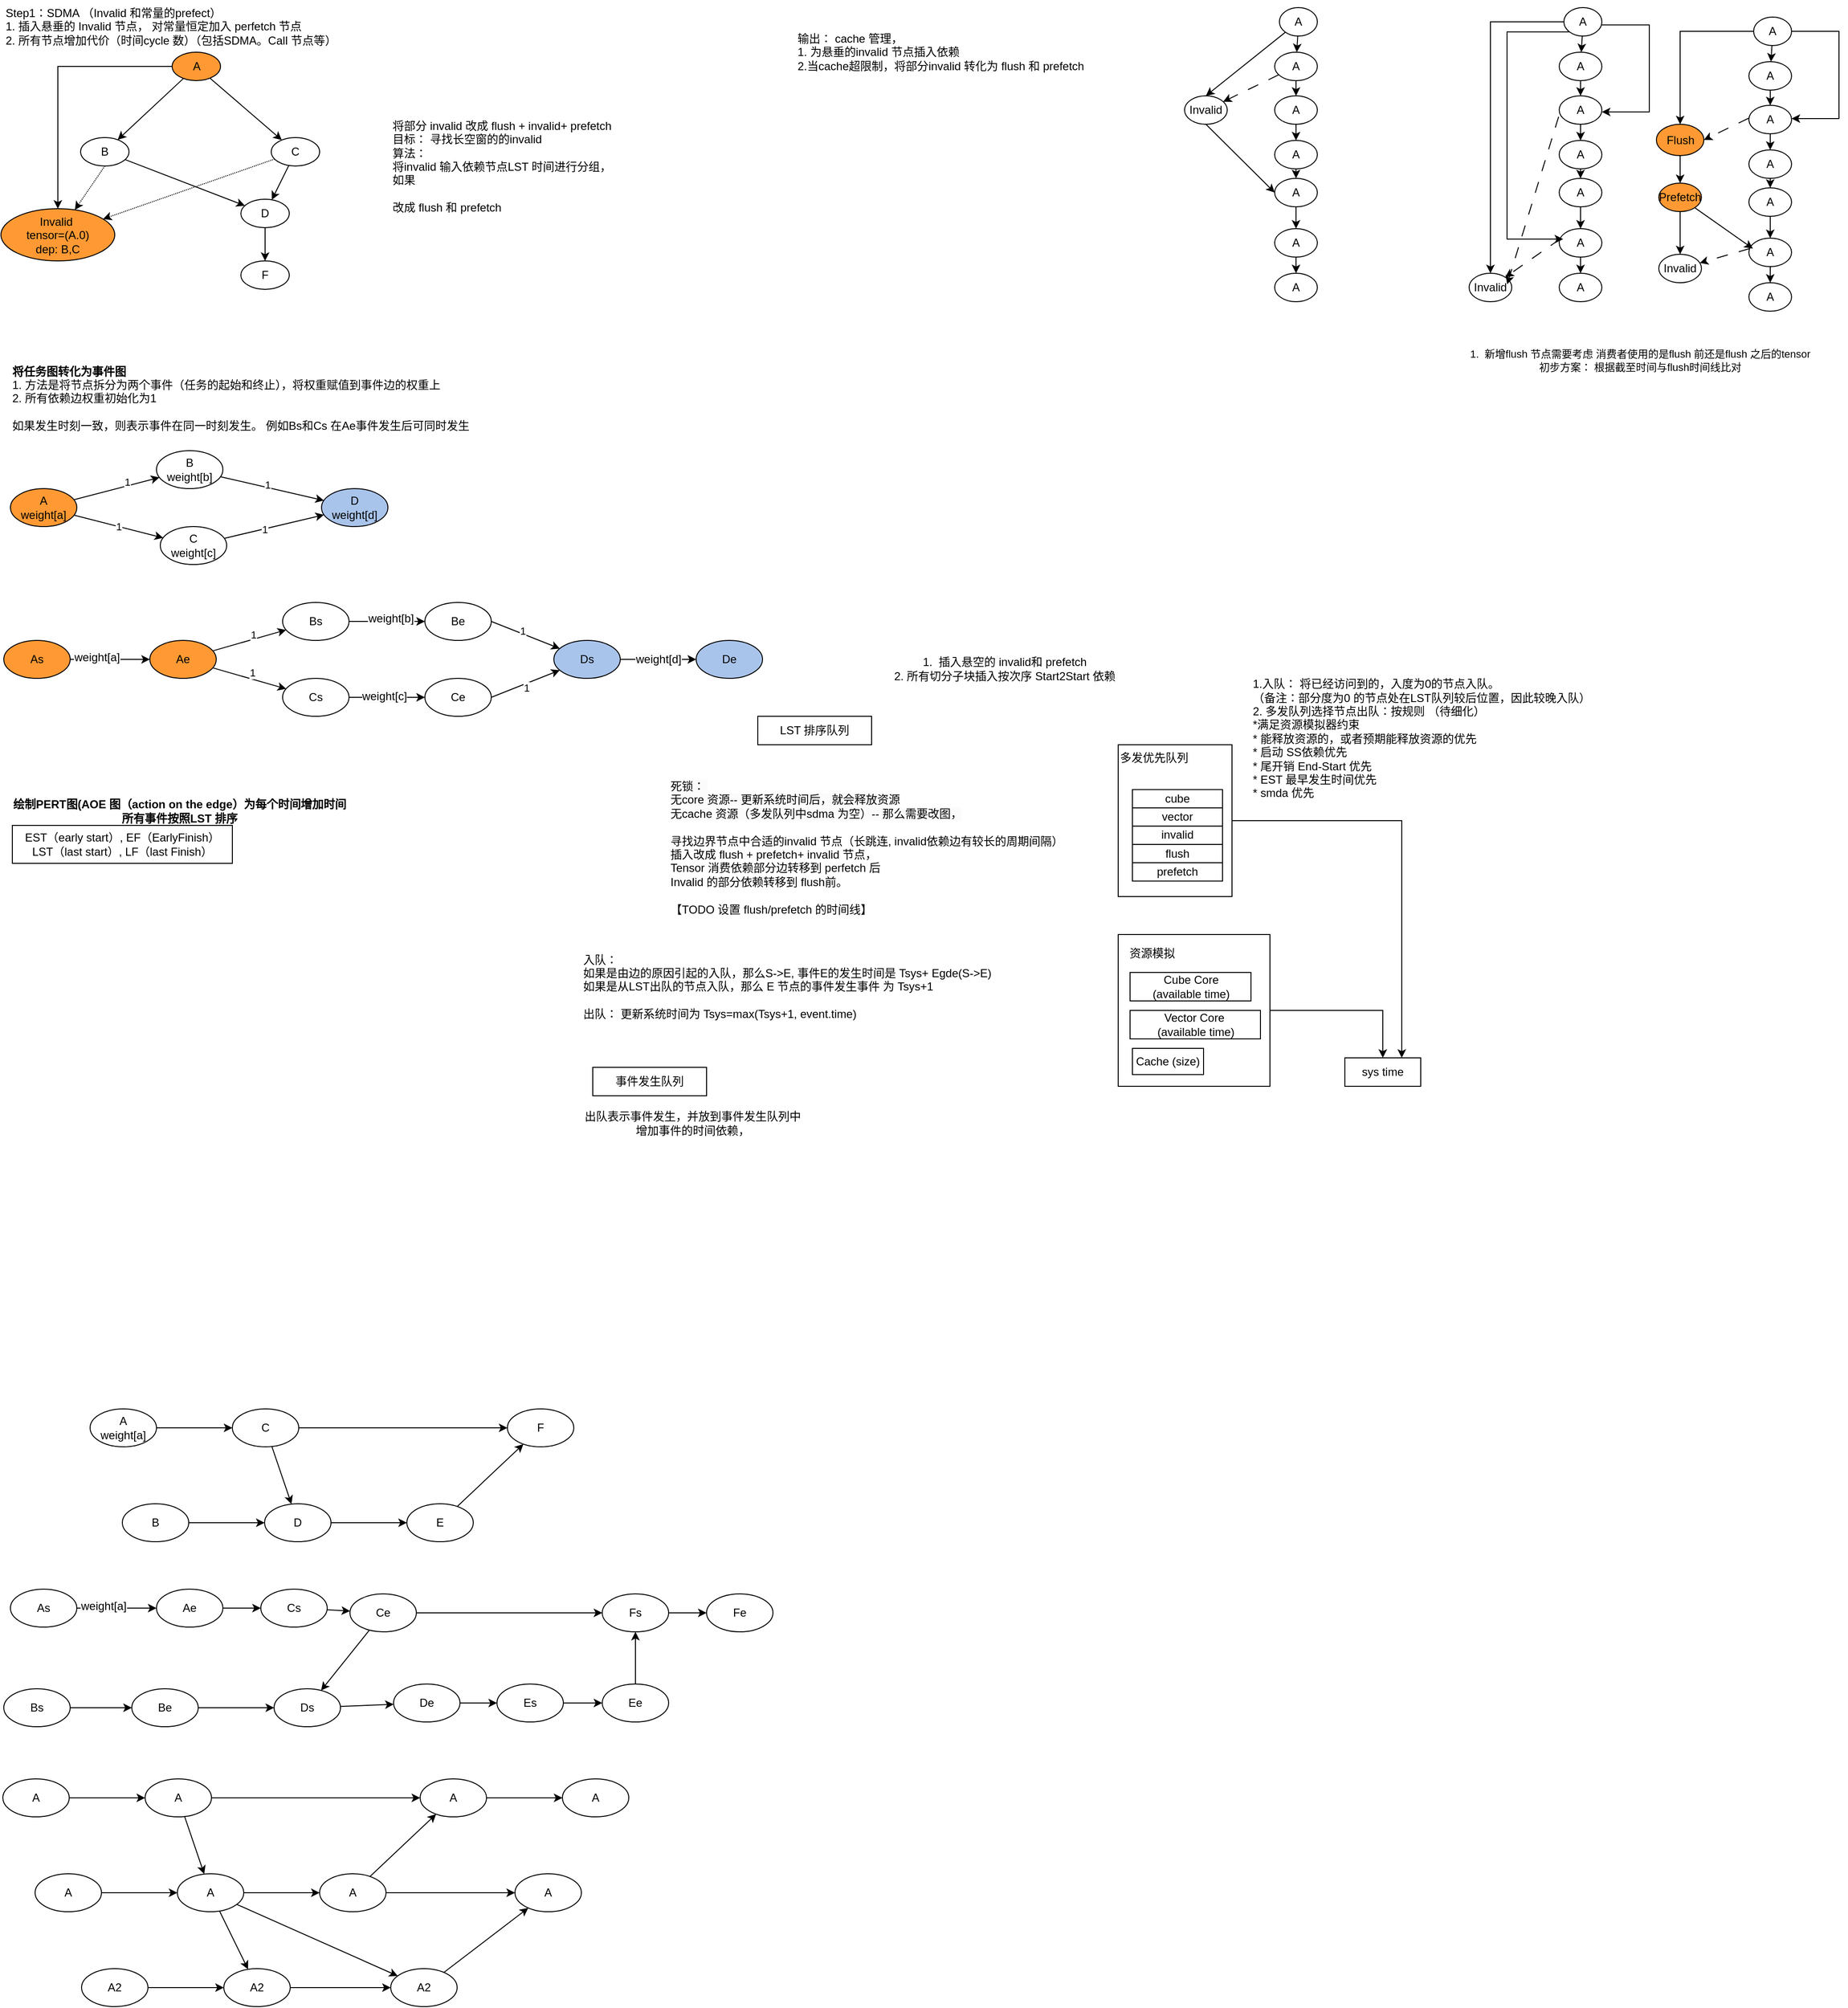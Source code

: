 <mxfile version="24.1.0" type="github">
  <diagram name="第 1 页" id="vgzTifWpOvMfW7XHTrq7">
    <mxGraphModel dx="1588" dy="955" grid="1" gridSize="10" guides="1" tooltips="1" connect="1" arrows="1" fold="1" page="1" pageScale="1" pageWidth="827" pageHeight="1169" math="0" shadow="0">
      <root>
        <mxCell id="0" />
        <mxCell id="1" parent="0" />
        <mxCell id="oQk5PW6BRJyfj6045QY_-12" value="" style="rounded=0;orthogonalLoop=1;jettySize=auto;html=1;" parent="1" source="oQk5PW6BRJyfj6045QY_-2" target="oQk5PW6BRJyfj6045QY_-11" edge="1">
          <mxGeometry relative="1" as="geometry" />
        </mxCell>
        <mxCell id="oQk5PW6BRJyfj6045QY_-2" value="A2" style="ellipse;whiteSpace=wrap;html=1;" parent="1" vertex="1">
          <mxGeometry x="107" y="2080" width="70" height="40" as="geometry" />
        </mxCell>
        <mxCell id="oQk5PW6BRJyfj6045QY_-8" value="" style="rounded=0;orthogonalLoop=1;jettySize=auto;html=1;" parent="1" source="oQk5PW6BRJyfj6045QY_-4" target="oQk5PW6BRJyfj6045QY_-7" edge="1">
          <mxGeometry relative="1" as="geometry" />
        </mxCell>
        <mxCell id="oQk5PW6BRJyfj6045QY_-4" value="A" style="ellipse;whiteSpace=wrap;html=1;" parent="1" vertex="1">
          <mxGeometry x="58" y="1980" width="70" height="40" as="geometry" />
        </mxCell>
        <mxCell id="oQk5PW6BRJyfj6045QY_-10" value="" style="rounded=0;orthogonalLoop=1;jettySize=auto;html=1;" parent="1" source="oQk5PW6BRJyfj6045QY_-7" target="oQk5PW6BRJyfj6045QY_-9" edge="1">
          <mxGeometry relative="1" as="geometry" />
        </mxCell>
        <mxCell id="oQk5PW6BRJyfj6045QY_-15" value="" style="rounded=0;orthogonalLoop=1;jettySize=auto;html=1;" parent="1" source="oQk5PW6BRJyfj6045QY_-7" target="oQk5PW6BRJyfj6045QY_-11" edge="1">
          <mxGeometry relative="1" as="geometry" />
        </mxCell>
        <mxCell id="oQk5PW6BRJyfj6045QY_-16" value="" style="rounded=0;orthogonalLoop=1;jettySize=auto;html=1;" parent="1" source="oQk5PW6BRJyfj6045QY_-7" target="oQk5PW6BRJyfj6045QY_-13" edge="1">
          <mxGeometry relative="1" as="geometry" />
        </mxCell>
        <mxCell id="oQk5PW6BRJyfj6045QY_-7" value="A" style="ellipse;whiteSpace=wrap;html=1;" parent="1" vertex="1">
          <mxGeometry x="208" y="1980" width="70" height="40" as="geometry" />
        </mxCell>
        <mxCell id="oQk5PW6BRJyfj6045QY_-18" value="" style="rounded=0;orthogonalLoop=1;jettySize=auto;html=1;" parent="1" source="oQk5PW6BRJyfj6045QY_-9" target="oQk5PW6BRJyfj6045QY_-17" edge="1">
          <mxGeometry relative="1" as="geometry" />
        </mxCell>
        <mxCell id="oQk5PW6BRJyfj6045QY_-27" value="" style="rounded=0;orthogonalLoop=1;jettySize=auto;html=1;" parent="1" source="oQk5PW6BRJyfj6045QY_-9" target="oQk5PW6BRJyfj6045QY_-24" edge="1">
          <mxGeometry relative="1" as="geometry" />
        </mxCell>
        <mxCell id="oQk5PW6BRJyfj6045QY_-9" value="A" style="ellipse;whiteSpace=wrap;html=1;" parent="1" vertex="1">
          <mxGeometry x="358" y="1980" width="70" height="40" as="geometry" />
        </mxCell>
        <mxCell id="oQk5PW6BRJyfj6045QY_-14" value="" style="rounded=0;orthogonalLoop=1;jettySize=auto;html=1;" parent="1" source="oQk5PW6BRJyfj6045QY_-11" target="oQk5PW6BRJyfj6045QY_-13" edge="1">
          <mxGeometry relative="1" as="geometry" />
        </mxCell>
        <mxCell id="oQk5PW6BRJyfj6045QY_-11" value="A2" style="ellipse;whiteSpace=wrap;html=1;" parent="1" vertex="1">
          <mxGeometry x="257" y="2080" width="70" height="40" as="geometry" />
        </mxCell>
        <mxCell id="oQk5PW6BRJyfj6045QY_-28" value="" style="rounded=0;orthogonalLoop=1;jettySize=auto;html=1;" parent="1" source="oQk5PW6BRJyfj6045QY_-13" target="oQk5PW6BRJyfj6045QY_-17" edge="1">
          <mxGeometry relative="1" as="geometry" />
        </mxCell>
        <mxCell id="oQk5PW6BRJyfj6045QY_-13" value="A2" style="ellipse;whiteSpace=wrap;html=1;" parent="1" vertex="1">
          <mxGeometry x="433" y="2080" width="70" height="40" as="geometry" />
        </mxCell>
        <mxCell id="oQk5PW6BRJyfj6045QY_-17" value="A" style="ellipse;whiteSpace=wrap;html=1;" parent="1" vertex="1">
          <mxGeometry x="564" y="1980" width="70" height="40" as="geometry" />
        </mxCell>
        <mxCell id="oQk5PW6BRJyfj6045QY_-19" value="" style="rounded=0;orthogonalLoop=1;jettySize=auto;html=1;" parent="1" source="oQk5PW6BRJyfj6045QY_-20" target="oQk5PW6BRJyfj6045QY_-22" edge="1">
          <mxGeometry relative="1" as="geometry" />
        </mxCell>
        <mxCell id="oQk5PW6BRJyfj6045QY_-20" value="A" style="ellipse;whiteSpace=wrap;html=1;" parent="1" vertex="1">
          <mxGeometry x="24" y="1880" width="70" height="40" as="geometry" />
        </mxCell>
        <mxCell id="oQk5PW6BRJyfj6045QY_-21" value="" style="rounded=0;orthogonalLoop=1;jettySize=auto;html=1;" parent="1" source="oQk5PW6BRJyfj6045QY_-22" target="oQk5PW6BRJyfj6045QY_-24" edge="1">
          <mxGeometry relative="1" as="geometry" />
        </mxCell>
        <mxCell id="oQk5PW6BRJyfj6045QY_-26" value="" style="rounded=0;orthogonalLoop=1;jettySize=auto;html=1;" parent="1" source="oQk5PW6BRJyfj6045QY_-22" target="oQk5PW6BRJyfj6045QY_-7" edge="1">
          <mxGeometry relative="1" as="geometry" />
        </mxCell>
        <mxCell id="oQk5PW6BRJyfj6045QY_-22" value="A" style="ellipse;whiteSpace=wrap;html=1;" parent="1" vertex="1">
          <mxGeometry x="174" y="1880" width="70" height="40" as="geometry" />
        </mxCell>
        <mxCell id="oQk5PW6BRJyfj6045QY_-23" value="" style="rounded=0;orthogonalLoop=1;jettySize=auto;html=1;" parent="1" source="oQk5PW6BRJyfj6045QY_-24" target="oQk5PW6BRJyfj6045QY_-25" edge="1">
          <mxGeometry relative="1" as="geometry" />
        </mxCell>
        <mxCell id="oQk5PW6BRJyfj6045QY_-24" value="A" style="ellipse;whiteSpace=wrap;html=1;" parent="1" vertex="1">
          <mxGeometry x="464" y="1880" width="70" height="40" as="geometry" />
        </mxCell>
        <mxCell id="oQk5PW6BRJyfj6045QY_-25" value="A" style="ellipse;whiteSpace=wrap;html=1;" parent="1" vertex="1">
          <mxGeometry x="614" y="1880" width="70" height="40" as="geometry" />
        </mxCell>
        <mxCell id="oQk5PW6BRJyfj6045QY_-29" value="" style="rounded=0;orthogonalLoop=1;jettySize=auto;html=1;" parent="1" source="oQk5PW6BRJyfj6045QY_-30" target="oQk5PW6BRJyfj6045QY_-32" edge="1">
          <mxGeometry relative="1" as="geometry" />
        </mxCell>
        <mxCell id="oQk5PW6BRJyfj6045QY_-30" value="B" style="ellipse;whiteSpace=wrap;html=1;" parent="1" vertex="1">
          <mxGeometry x="150" y="1590" width="70" height="40" as="geometry" />
        </mxCell>
        <mxCell id="oQk5PW6BRJyfj6045QY_-31" value="" style="rounded=0;orthogonalLoop=1;jettySize=auto;html=1;" parent="1" source="oQk5PW6BRJyfj6045QY_-32" target="oQk5PW6BRJyfj6045QY_-34" edge="1">
          <mxGeometry relative="1" as="geometry" />
        </mxCell>
        <mxCell id="oQk5PW6BRJyfj6045QY_-32" value="D" style="ellipse;whiteSpace=wrap;html=1;" parent="1" vertex="1">
          <mxGeometry x="300" y="1590" width="70" height="40" as="geometry" />
        </mxCell>
        <mxCell id="oQk5PW6BRJyfj6045QY_-33" value="" style="rounded=0;orthogonalLoop=1;jettySize=auto;html=1;" parent="1" source="oQk5PW6BRJyfj6045QY_-34" target="oQk5PW6BRJyfj6045QY_-40" edge="1">
          <mxGeometry relative="1" as="geometry" />
        </mxCell>
        <mxCell id="oQk5PW6BRJyfj6045QY_-34" value="E" style="ellipse;whiteSpace=wrap;html=1;" parent="1" vertex="1">
          <mxGeometry x="450" y="1590" width="70" height="40" as="geometry" />
        </mxCell>
        <mxCell id="oQk5PW6BRJyfj6045QY_-35" value="" style="rounded=0;orthogonalLoop=1;jettySize=auto;html=1;" parent="1" source="oQk5PW6BRJyfj6045QY_-36" target="oQk5PW6BRJyfj6045QY_-39" edge="1">
          <mxGeometry relative="1" as="geometry" />
        </mxCell>
        <mxCell id="oQk5PW6BRJyfj6045QY_-36" value="A&lt;div&gt;weight[a]&lt;/div&gt;" style="ellipse;whiteSpace=wrap;html=1;" parent="1" vertex="1">
          <mxGeometry x="116" y="1490" width="70" height="40" as="geometry" />
        </mxCell>
        <mxCell id="oQk5PW6BRJyfj6045QY_-37" value="" style="rounded=0;orthogonalLoop=1;jettySize=auto;html=1;" parent="1" source="oQk5PW6BRJyfj6045QY_-39" target="oQk5PW6BRJyfj6045QY_-40" edge="1">
          <mxGeometry relative="1" as="geometry" />
        </mxCell>
        <mxCell id="oQk5PW6BRJyfj6045QY_-38" value="" style="rounded=0;orthogonalLoop=1;jettySize=auto;html=1;" parent="1" source="oQk5PW6BRJyfj6045QY_-39" target="oQk5PW6BRJyfj6045QY_-32" edge="1">
          <mxGeometry relative="1" as="geometry" />
        </mxCell>
        <mxCell id="oQk5PW6BRJyfj6045QY_-39" value="C" style="ellipse;whiteSpace=wrap;html=1;" parent="1" vertex="1">
          <mxGeometry x="266" y="1490" width="70" height="40" as="geometry" />
        </mxCell>
        <mxCell id="oQk5PW6BRJyfj6045QY_-40" value="F" style="ellipse;whiteSpace=wrap;html=1;" parent="1" vertex="1">
          <mxGeometry x="556" y="1490" width="70" height="40" as="geometry" />
        </mxCell>
        <mxCell id="oQk5PW6BRJyfj6045QY_-41" value="&lt;div&gt;&lt;br&gt;&lt;/div&gt;&lt;b&gt;将任务图转化为事件图&lt;/b&gt;&lt;div&gt;1. 方法是将节点拆分为两个事件（任务的起始和终止），将权重赋值到事件边的权重上&lt;div&gt;2. 所有依赖边权重初始化为1&lt;/div&gt;&lt;div&gt;&lt;br&gt;&lt;/div&gt;&lt;div&gt;&lt;span style=&quot;text-align: center;&quot;&gt;如果发生时刻一致，则表示事件在同一时刻发生。 例如Bs和Cs 在Ae事件发生后可同时发生&lt;/span&gt;&lt;br&gt;&lt;div&gt;&lt;br&gt;&lt;/div&gt;&lt;/div&gt;&lt;/div&gt;" style="text;html=1;align=left;verticalAlign=middle;resizable=0;points=[];autosize=1;strokeColor=none;fillColor=none;" parent="1" vertex="1">
          <mxGeometry x="32" y="370" width="510" height="110" as="geometry" />
        </mxCell>
        <mxCell id="oQk5PW6BRJyfj6045QY_-42" value="" style="rounded=0;orthogonalLoop=1;jettySize=auto;html=1;" parent="1" source="oQk5PW6BRJyfj6045QY_-43" target="oQk5PW6BRJyfj6045QY_-45" edge="1">
          <mxGeometry relative="1" as="geometry" />
        </mxCell>
        <mxCell id="oQk5PW6BRJyfj6045QY_-43" value="Be" style="ellipse;whiteSpace=wrap;html=1;" parent="1" vertex="1">
          <mxGeometry x="160" y="1785" width="70" height="40" as="geometry" />
        </mxCell>
        <mxCell id="oQk5PW6BRJyfj6045QY_-44" value="" style="rounded=0;orthogonalLoop=1;jettySize=auto;html=1;" parent="1" source="oQk5PW6BRJyfj6045QY_-60" target="oQk5PW6BRJyfj6045QY_-47" edge="1">
          <mxGeometry relative="1" as="geometry" />
        </mxCell>
        <mxCell id="oQk5PW6BRJyfj6045QY_-45" value="Ds" style="ellipse;whiteSpace=wrap;html=1;" parent="1" vertex="1">
          <mxGeometry x="310" y="1785" width="70" height="40" as="geometry" />
        </mxCell>
        <mxCell id="oQk5PW6BRJyfj6045QY_-46" value="" style="rounded=0;orthogonalLoop=1;jettySize=auto;html=1;" parent="1" source="oQk5PW6BRJyfj6045QY_-47" target="oQk5PW6BRJyfj6045QY_-53" edge="1">
          <mxGeometry relative="1" as="geometry" />
        </mxCell>
        <mxCell id="oQk5PW6BRJyfj6045QY_-47" value="Ee" style="ellipse;whiteSpace=wrap;html=1;" parent="1" vertex="1">
          <mxGeometry x="656" y="1780" width="70" height="40" as="geometry" />
        </mxCell>
        <mxCell id="oQk5PW6BRJyfj6045QY_-48" value="" style="rounded=0;orthogonalLoop=1;jettySize=auto;html=1;" parent="1" source="oQk5PW6BRJyfj6045QY_-56" target="oQk5PW6BRJyfj6045QY_-52" edge="1">
          <mxGeometry relative="1" as="geometry" />
        </mxCell>
        <mxCell id="oQk5PW6BRJyfj6045QY_-49" value="As" style="ellipse;whiteSpace=wrap;html=1;" parent="1" vertex="1">
          <mxGeometry x="32" y="1680" width="70" height="40" as="geometry" />
        </mxCell>
        <mxCell id="oQk5PW6BRJyfj6045QY_-50" value="" style="rounded=0;orthogonalLoop=1;jettySize=auto;html=1;" parent="1" source="oQk5PW6BRJyfj6045QY_-52" target="oQk5PW6BRJyfj6045QY_-53" edge="1">
          <mxGeometry relative="1" as="geometry" />
        </mxCell>
        <mxCell id="oQk5PW6BRJyfj6045QY_-51" value="" style="rounded=0;orthogonalLoop=1;jettySize=auto;html=1;" parent="1" source="oQk5PW6BRJyfj6045QY_-52" target="oQk5PW6BRJyfj6045QY_-45" edge="1">
          <mxGeometry relative="1" as="geometry" />
        </mxCell>
        <mxCell id="oQk5PW6BRJyfj6045QY_-52" value="Ce" style="ellipse;whiteSpace=wrap;html=1;" parent="1" vertex="1">
          <mxGeometry x="390" y="1685" width="70" height="40" as="geometry" />
        </mxCell>
        <mxCell id="oQk5PW6BRJyfj6045QY_-65" value="" style="edgeStyle=orthogonalEdgeStyle;rounded=0;orthogonalLoop=1;jettySize=auto;html=1;" parent="1" source="oQk5PW6BRJyfj6045QY_-53" target="oQk5PW6BRJyfj6045QY_-64" edge="1">
          <mxGeometry relative="1" as="geometry" />
        </mxCell>
        <mxCell id="oQk5PW6BRJyfj6045QY_-53" value="Fs" style="ellipse;whiteSpace=wrap;html=1;" parent="1" vertex="1">
          <mxGeometry x="656" y="1685" width="70" height="40" as="geometry" />
        </mxCell>
        <mxCell id="oQk5PW6BRJyfj6045QY_-55" value="" style="rounded=0;orthogonalLoop=1;jettySize=auto;html=1;" parent="1" source="oQk5PW6BRJyfj6045QY_-49" target="oQk5PW6BRJyfj6045QY_-54" edge="1">
          <mxGeometry relative="1" as="geometry">
            <mxPoint x="196" y="1705" as="sourcePoint" />
            <mxPoint x="276" y="1705" as="targetPoint" />
          </mxGeometry>
        </mxCell>
        <mxCell id="oQk5PW6BRJyfj6045QY_-66" value="&lt;span style=&quot;font-size: 12px; text-wrap: wrap; background-color: rgb(251, 251, 251);&quot;&gt;weight[a]&lt;/span&gt;" style="edgeLabel;html=1;align=center;verticalAlign=middle;resizable=0;points=[];" parent="oQk5PW6BRJyfj6045QY_-55" vertex="1" connectable="0">
          <mxGeometry x="-0.351" y="2" relative="1" as="geometry">
            <mxPoint as="offset" />
          </mxGeometry>
        </mxCell>
        <mxCell id="oQk5PW6BRJyfj6045QY_-54" value="Ae" style="ellipse;whiteSpace=wrap;html=1;" parent="1" vertex="1">
          <mxGeometry x="186" y="1680" width="70" height="40" as="geometry" />
        </mxCell>
        <mxCell id="oQk5PW6BRJyfj6045QY_-57" value="" style="rounded=0;orthogonalLoop=1;jettySize=auto;html=1;" parent="1" source="oQk5PW6BRJyfj6045QY_-54" target="oQk5PW6BRJyfj6045QY_-56" edge="1">
          <mxGeometry relative="1" as="geometry">
            <mxPoint x="256" y="1701" as="sourcePoint" />
            <mxPoint x="356" y="1704" as="targetPoint" />
          </mxGeometry>
        </mxCell>
        <mxCell id="oQk5PW6BRJyfj6045QY_-56" value="Cs" style="ellipse;whiteSpace=wrap;html=1;" parent="1" vertex="1">
          <mxGeometry x="296" y="1680" width="70" height="40" as="geometry" />
        </mxCell>
        <mxCell id="oQk5PW6BRJyfj6045QY_-114" value="" style="edgeStyle=orthogonalEdgeStyle;rounded=0;orthogonalLoop=1;jettySize=auto;html=1;" parent="1" source="oQk5PW6BRJyfj6045QY_-59" target="oQk5PW6BRJyfj6045QY_-43" edge="1">
          <mxGeometry relative="1" as="geometry" />
        </mxCell>
        <mxCell id="oQk5PW6BRJyfj6045QY_-59" value="Bs" style="ellipse;whiteSpace=wrap;html=1;" parent="1" vertex="1">
          <mxGeometry x="25" y="1785" width="70" height="40" as="geometry" />
        </mxCell>
        <mxCell id="oQk5PW6BRJyfj6045QY_-61" value="" style="rounded=0;orthogonalLoop=1;jettySize=auto;html=1;" parent="1" source="oQk5PW6BRJyfj6045QY_-62" target="oQk5PW6BRJyfj6045QY_-60" edge="1">
          <mxGeometry relative="1" as="geometry">
            <mxPoint x="380" y="1805" as="sourcePoint" />
            <mxPoint x="460" y="1805" as="targetPoint" />
          </mxGeometry>
        </mxCell>
        <mxCell id="oQk5PW6BRJyfj6045QY_-60" value="Es" style="ellipse;whiteSpace=wrap;html=1;" parent="1" vertex="1">
          <mxGeometry x="545" y="1780" width="70" height="40" as="geometry" />
        </mxCell>
        <mxCell id="oQk5PW6BRJyfj6045QY_-63" value="" style="rounded=0;orthogonalLoop=1;jettySize=auto;html=1;" parent="1" source="oQk5PW6BRJyfj6045QY_-45" target="oQk5PW6BRJyfj6045QY_-62" edge="1">
          <mxGeometry relative="1" as="geometry">
            <mxPoint x="380" y="1805" as="sourcePoint" />
            <mxPoint x="450" y="1805" as="targetPoint" />
          </mxGeometry>
        </mxCell>
        <mxCell id="oQk5PW6BRJyfj6045QY_-62" value="De" style="ellipse;whiteSpace=wrap;html=1;" parent="1" vertex="1">
          <mxGeometry x="436" y="1780" width="70" height="40" as="geometry" />
        </mxCell>
        <mxCell id="oQk5PW6BRJyfj6045QY_-64" value="Fe" style="ellipse;whiteSpace=wrap;html=1;" parent="1" vertex="1">
          <mxGeometry x="766" y="1685" width="70" height="40" as="geometry" />
        </mxCell>
        <mxCell id="oQk5PW6BRJyfj6045QY_-78" value="" style="rounded=0;orthogonalLoop=1;jettySize=auto;html=1;" parent="1" source="oQk5PW6BRJyfj6045QY_-67" target="oQk5PW6BRJyfj6045QY_-72" edge="1">
          <mxGeometry relative="1" as="geometry" />
        </mxCell>
        <mxCell id="oQk5PW6BRJyfj6045QY_-109" value="1" style="edgeLabel;html=1;align=center;verticalAlign=middle;resizable=0;points=[];" parent="oQk5PW6BRJyfj6045QY_-78" vertex="1" connectable="0">
          <mxGeometry x="0.266" y="4" relative="1" as="geometry">
            <mxPoint as="offset" />
          </mxGeometry>
        </mxCell>
        <mxCell id="oQk5PW6BRJyfj6045QY_-79" value="1" style="rounded=0;orthogonalLoop=1;jettySize=auto;html=1;" parent="1" source="oQk5PW6BRJyfj6045QY_-67" target="oQk5PW6BRJyfj6045QY_-74" edge="1">
          <mxGeometry relative="1" as="geometry" />
        </mxCell>
        <mxCell id="oQk5PW6BRJyfj6045QY_-67" value="A&lt;div&gt;weight[a]&lt;/div&gt;" style="ellipse;whiteSpace=wrap;html=1;fillColor=#FF9933;" parent="1" vertex="1">
          <mxGeometry x="32" y="520" width="70" height="40" as="geometry" />
        </mxCell>
        <mxCell id="oQk5PW6BRJyfj6045QY_-72" value="&lt;div&gt;B&lt;/div&gt;&lt;div&gt;weight[b]&lt;/div&gt;" style="ellipse;whiteSpace=wrap;html=1;" parent="1" vertex="1">
          <mxGeometry x="186" y="480" width="70" height="40" as="geometry" />
        </mxCell>
        <mxCell id="oQk5PW6BRJyfj6045QY_-74" value="&lt;div&gt;C&lt;/div&gt;&lt;div&gt;weight[c]&lt;/div&gt;" style="ellipse;whiteSpace=wrap;html=1;" parent="1" vertex="1">
          <mxGeometry x="190" y="560" width="70" height="40" as="geometry" />
        </mxCell>
        <mxCell id="oQk5PW6BRJyfj6045QY_-75" value="&lt;div&gt;D&lt;/div&gt;&lt;div&gt;weight[d]&lt;/div&gt;" style="ellipse;whiteSpace=wrap;html=1;fillColor=#A9C4EB;" parent="1" vertex="1">
          <mxGeometry x="360" y="520" width="70" height="40" as="geometry" />
        </mxCell>
        <mxCell id="oQk5PW6BRJyfj6045QY_-81" value="" style="rounded=0;orthogonalLoop=1;jettySize=auto;html=1;" parent="1" source="oQk5PW6BRJyfj6045QY_-72" target="oQk5PW6BRJyfj6045QY_-75" edge="1">
          <mxGeometry relative="1" as="geometry">
            <mxPoint x="259" y="500" as="sourcePoint" />
          </mxGeometry>
        </mxCell>
        <mxCell id="oQk5PW6BRJyfj6045QY_-126" value="1" style="edgeLabel;html=1;align=center;verticalAlign=middle;resizable=0;points=[];" parent="oQk5PW6BRJyfj6045QY_-81" vertex="1" connectable="0">
          <mxGeometry x="-0.105" y="3" relative="1" as="geometry">
            <mxPoint as="offset" />
          </mxGeometry>
        </mxCell>
        <mxCell id="oQk5PW6BRJyfj6045QY_-80" value="" style="rounded=0;orthogonalLoop=1;jettySize=auto;html=1;" parent="1" source="oQk5PW6BRJyfj6045QY_-74" target="oQk5PW6BRJyfj6045QY_-75" edge="1">
          <mxGeometry relative="1" as="geometry">
            <mxPoint x="416.741" y="579.456" as="sourcePoint" />
          </mxGeometry>
        </mxCell>
        <mxCell id="oQk5PW6BRJyfj6045QY_-125" value="1" style="edgeLabel;html=1;align=center;verticalAlign=middle;resizable=0;points=[];" parent="oQk5PW6BRJyfj6045QY_-80" vertex="1" connectable="0">
          <mxGeometry x="-0.199" relative="1" as="geometry">
            <mxPoint as="offset" />
          </mxGeometry>
        </mxCell>
        <mxCell id="oQk5PW6BRJyfj6045QY_-82" value="" style="rounded=0;orthogonalLoop=1;jettySize=auto;html=1;" parent="1" source="oQk5PW6BRJyfj6045QY_-84" target="oQk5PW6BRJyfj6045QY_-85" edge="1">
          <mxGeometry relative="1" as="geometry" />
        </mxCell>
        <mxCell id="oQk5PW6BRJyfj6045QY_-111" value="1" style="edgeLabel;html=1;align=center;verticalAlign=middle;resizable=0;points=[];" parent="oQk5PW6BRJyfj6045QY_-82" vertex="1" connectable="0">
          <mxGeometry x="0.136" y="5" relative="1" as="geometry">
            <mxPoint as="offset" />
          </mxGeometry>
        </mxCell>
        <mxCell id="oQk5PW6BRJyfj6045QY_-83" value="" style="rounded=0;orthogonalLoop=1;jettySize=auto;html=1;" parent="1" source="oQk5PW6BRJyfj6045QY_-84" target="oQk5PW6BRJyfj6045QY_-86" edge="1">
          <mxGeometry relative="1" as="geometry" />
        </mxCell>
        <mxCell id="oQk5PW6BRJyfj6045QY_-112" value="1" style="edgeLabel;html=1;align=center;verticalAlign=middle;resizable=0;points=[];" parent="oQk5PW6BRJyfj6045QY_-83" vertex="1" connectable="0">
          <mxGeometry x="0.029" y="7" relative="1" as="geometry">
            <mxPoint as="offset" />
          </mxGeometry>
        </mxCell>
        <mxCell id="oQk5PW6BRJyfj6045QY_-84" value="Ae" style="ellipse;whiteSpace=wrap;html=1;fillColor=#FF9933;" parent="1" vertex="1">
          <mxGeometry x="179" y="680" width="70" height="40" as="geometry" />
        </mxCell>
        <mxCell id="oQk5PW6BRJyfj6045QY_-117" value="" style="edgeStyle=orthogonalEdgeStyle;rounded=0;orthogonalLoop=1;jettySize=auto;html=1;" parent="1" source="oQk5PW6BRJyfj6045QY_-85" target="oQk5PW6BRJyfj6045QY_-116" edge="1">
          <mxGeometry relative="1" as="geometry" />
        </mxCell>
        <mxCell id="oQk5PW6BRJyfj6045QY_-120" value="&lt;span style=&quot;font-size: 12px; text-wrap: wrap; background-color: rgb(251, 251, 251);&quot;&gt;weight[b]&lt;/span&gt;" style="edgeLabel;html=1;align=center;verticalAlign=middle;resizable=0;points=[];" parent="oQk5PW6BRJyfj6045QY_-117" vertex="1" connectable="0">
          <mxGeometry x="0.1" y="3" relative="1" as="geometry">
            <mxPoint as="offset" />
          </mxGeometry>
        </mxCell>
        <mxCell id="oQk5PW6BRJyfj6045QY_-85" value="&lt;div&gt;Bs&lt;/div&gt;" style="ellipse;whiteSpace=wrap;html=1;" parent="1" vertex="1">
          <mxGeometry x="319" y="640" width="70" height="40" as="geometry" />
        </mxCell>
        <mxCell id="oQk5PW6BRJyfj6045QY_-119" value="" style="edgeStyle=orthogonalEdgeStyle;rounded=0;orthogonalLoop=1;jettySize=auto;html=1;" parent="1" source="oQk5PW6BRJyfj6045QY_-86" target="oQk5PW6BRJyfj6045QY_-118" edge="1">
          <mxGeometry relative="1" as="geometry" />
        </mxCell>
        <mxCell id="oQk5PW6BRJyfj6045QY_-121" value="&lt;span style=&quot;font-size: 12px; text-wrap: wrap; background-color: rgb(251, 251, 251);&quot;&gt;weight[c]&lt;/span&gt;" style="edgeLabel;html=1;align=center;verticalAlign=middle;resizable=0;points=[];" parent="oQk5PW6BRJyfj6045QY_-119" vertex="1" connectable="0">
          <mxGeometry x="-0.075" y="1" relative="1" as="geometry">
            <mxPoint as="offset" />
          </mxGeometry>
        </mxCell>
        <mxCell id="oQk5PW6BRJyfj6045QY_-86" value="&lt;div&gt;Cs&lt;/div&gt;" style="ellipse;whiteSpace=wrap;html=1;" parent="1" vertex="1">
          <mxGeometry x="319" y="720" width="70" height="40" as="geometry" />
        </mxCell>
        <mxCell id="oQk5PW6BRJyfj6045QY_-92" value="As" style="ellipse;whiteSpace=wrap;html=1;fillColor=#FF9933;" parent="1" vertex="1">
          <mxGeometry x="25" y="680" width="70" height="40" as="geometry" />
        </mxCell>
        <mxCell id="oQk5PW6BRJyfj6045QY_-93" value="" style="rounded=0;orthogonalLoop=1;jettySize=auto;html=1;entryX=0;entryY=0.5;entryDx=0;entryDy=0;" parent="1" source="oQk5PW6BRJyfj6045QY_-92" target="oQk5PW6BRJyfj6045QY_-84" edge="1">
          <mxGeometry relative="1" as="geometry">
            <mxPoint x="230" y="825" as="sourcePoint" />
            <mxPoint x="310" y="825" as="targetPoint" />
          </mxGeometry>
        </mxCell>
        <mxCell id="oQk5PW6BRJyfj6045QY_-94" value="&lt;span style=&quot;font-size: 12px; text-wrap: wrap; background-color: rgb(251, 251, 251);&quot;&gt;weight[a]&lt;/span&gt;" style="edgeLabel;html=1;align=center;verticalAlign=middle;resizable=0;points=[];" parent="oQk5PW6BRJyfj6045QY_-93" vertex="1" connectable="0">
          <mxGeometry x="-0.351" y="2" relative="1" as="geometry">
            <mxPoint as="offset" />
          </mxGeometry>
        </mxCell>
        <mxCell id="oQk5PW6BRJyfj6045QY_-108" value="" style="edgeStyle=orthogonalEdgeStyle;rounded=0;orthogonalLoop=1;jettySize=auto;html=1;" parent="1" source="oQk5PW6BRJyfj6045QY_-102" target="oQk5PW6BRJyfj6045QY_-107" edge="1">
          <mxGeometry relative="1" as="geometry" />
        </mxCell>
        <mxCell id="oQk5PW6BRJyfj6045QY_-113" value="&lt;span style=&quot;font-size: 12px; text-wrap: wrap; background-color: rgb(251, 251, 251);&quot;&gt;weight[d]&lt;/span&gt;" style="edgeLabel;html=1;align=center;verticalAlign=middle;resizable=0;points=[];" parent="oQk5PW6BRJyfj6045QY_-108" vertex="1" connectable="0">
          <mxGeometry x="-0.014" relative="1" as="geometry">
            <mxPoint as="offset" />
          </mxGeometry>
        </mxCell>
        <mxCell id="oQk5PW6BRJyfj6045QY_-102" value="&lt;div&gt;Ds&lt;/div&gt;" style="ellipse;whiteSpace=wrap;html=1;fillColor=#A9C4EB;" parent="1" vertex="1">
          <mxGeometry x="605" y="680" width="70" height="40" as="geometry" />
        </mxCell>
        <mxCell id="oQk5PW6BRJyfj6045QY_-103" value="" style="rounded=0;orthogonalLoop=1;jettySize=auto;html=1;exitX=1;exitY=0.5;exitDx=0;exitDy=0;" parent="1" source="oQk5PW6BRJyfj6045QY_-116" target="oQk5PW6BRJyfj6045QY_-102" edge="1">
          <mxGeometry relative="1" as="geometry">
            <mxPoint x="774.805" y="658.349" as="sourcePoint" />
          </mxGeometry>
        </mxCell>
        <mxCell id="oQk5PW6BRJyfj6045QY_-122" value="1" style="edgeLabel;html=1;align=center;verticalAlign=middle;resizable=0;points=[];" parent="oQk5PW6BRJyfj6045QY_-103" vertex="1" connectable="0">
          <mxGeometry x="-0.136" y="3" relative="1" as="geometry">
            <mxPoint as="offset" />
          </mxGeometry>
        </mxCell>
        <mxCell id="oQk5PW6BRJyfj6045QY_-105" value="" style="rounded=0;orthogonalLoop=1;jettySize=auto;html=1;exitX=1;exitY=0.5;exitDx=0;exitDy=0;" parent="1" source="oQk5PW6BRJyfj6045QY_-118" target="oQk5PW6BRJyfj6045QY_-102" edge="1">
          <mxGeometry relative="1" as="geometry">
            <mxPoint x="774.805" y="701.651" as="sourcePoint" />
          </mxGeometry>
        </mxCell>
        <mxCell id="oQk5PW6BRJyfj6045QY_-123" value="1" style="edgeLabel;html=1;align=center;verticalAlign=middle;resizable=0;points=[];" parent="oQk5PW6BRJyfj6045QY_-105" vertex="1" connectable="0">
          <mxGeometry x="-0.041" y="-4" relative="1" as="geometry">
            <mxPoint as="offset" />
          </mxGeometry>
        </mxCell>
        <mxCell id="oQk5PW6BRJyfj6045QY_-107" value="&lt;div&gt;De&lt;/div&gt;" style="ellipse;whiteSpace=wrap;html=1;fillColor=#A9C4EB;" parent="1" vertex="1">
          <mxGeometry x="755" y="680" width="70" height="40" as="geometry" />
        </mxCell>
        <mxCell id="oQk5PW6BRJyfj6045QY_-116" value="&lt;div&gt;Be&lt;/div&gt;" style="ellipse;whiteSpace=wrap;html=1;" parent="1" vertex="1">
          <mxGeometry x="469" y="640" width="70" height="40" as="geometry" />
        </mxCell>
        <mxCell id="oQk5PW6BRJyfj6045QY_-118" value="&lt;div&gt;Ce&lt;/div&gt;" style="ellipse;whiteSpace=wrap;html=1;" parent="1" vertex="1">
          <mxGeometry x="469" y="720" width="70" height="40" as="geometry" />
        </mxCell>
        <mxCell id="oQk5PW6BRJyfj6045QY_-129" value="&lt;div&gt;Step1：SDMA （Invalid 和常量的prefect）&lt;/div&gt;&lt;div&gt;&lt;span style=&quot;background-color: initial;&quot;&gt;1. 插入悬垂的 Invalid 节点， 对常量恒定加入 perfetch 节点&lt;/span&gt;&lt;br&gt;&lt;/div&gt;&lt;div&gt;2. 所有节点增加代价（时间cycle 数）（包括SDMA。Call 节点等）&lt;br&gt;&lt;div&gt;&lt;br&gt;&lt;/div&gt;&lt;/div&gt;" style="text;html=1;align=left;verticalAlign=middle;resizable=0;points=[];autosize=1;strokeColor=none;fillColor=none;" parent="1" vertex="1">
          <mxGeometry x="25" y="5" width="380" height="70" as="geometry" />
        </mxCell>
        <mxCell id="oQk5PW6BRJyfj6045QY_-135" value="" style="rounded=0;orthogonalLoop=1;jettySize=auto;html=1;" parent="1" source="oQk5PW6BRJyfj6045QY_-130" target="oQk5PW6BRJyfj6045QY_-133" edge="1">
          <mxGeometry relative="1" as="geometry" />
        </mxCell>
        <mxCell id="oQk5PW6BRJyfj6045QY_-136" value="" style="rounded=0;orthogonalLoop=1;jettySize=auto;html=1;" parent="1" source="oQk5PW6BRJyfj6045QY_-131" target="oQk5PW6BRJyfj6045QY_-134" edge="1">
          <mxGeometry relative="1" as="geometry" />
        </mxCell>
        <mxCell id="oQk5PW6BRJyfj6045QY_-151" value="" style="edgeStyle=orthogonalEdgeStyle;rounded=0;orthogonalLoop=1;jettySize=auto;html=1;entryX=0.5;entryY=0;entryDx=0;entryDy=0;" parent="1" source="oQk5PW6BRJyfj6045QY_-130" target="oQk5PW6BRJyfj6045QY_-141" edge="1">
          <mxGeometry relative="1" as="geometry" />
        </mxCell>
        <mxCell id="oQk5PW6BRJyfj6045QY_-130" value="A" style="ellipse;whiteSpace=wrap;html=1;fillColor=#FF9933;" parent="1" vertex="1">
          <mxGeometry x="202.5" y="60" width="51" height="30" as="geometry" />
        </mxCell>
        <mxCell id="oQk5PW6BRJyfj6045QY_-138" value="" style="rounded=0;orthogonalLoop=1;jettySize=auto;html=1;" parent="1" source="oQk5PW6BRJyfj6045QY_-133" target="oQk5PW6BRJyfj6045QY_-134" edge="1">
          <mxGeometry relative="1" as="geometry" />
        </mxCell>
        <mxCell id="oQk5PW6BRJyfj6045QY_-147" style="rounded=0;orthogonalLoop=1;jettySize=auto;html=1;exitX=0.5;exitY=1;exitDx=0;exitDy=0;dashed=1;dashPattern=1 1;" parent="1" source="oQk5PW6BRJyfj6045QY_-133" target="oQk5PW6BRJyfj6045QY_-141" edge="1">
          <mxGeometry relative="1" as="geometry" />
        </mxCell>
        <mxCell id="oQk5PW6BRJyfj6045QY_-133" value="B" style="ellipse;whiteSpace=wrap;html=1;" parent="1" vertex="1">
          <mxGeometry x="106" y="150" width="51" height="30" as="geometry" />
        </mxCell>
        <mxCell id="oQk5PW6BRJyfj6045QY_-143" value="" style="edgeStyle=orthogonalEdgeStyle;rounded=0;orthogonalLoop=1;jettySize=auto;html=1;" parent="1" source="oQk5PW6BRJyfj6045QY_-134" target="oQk5PW6BRJyfj6045QY_-142" edge="1">
          <mxGeometry relative="1" as="geometry" />
        </mxCell>
        <mxCell id="oQk5PW6BRJyfj6045QY_-134" value="D" style="ellipse;whiteSpace=wrap;html=1;" parent="1" vertex="1">
          <mxGeometry x="275" y="215" width="51" height="30" as="geometry" />
        </mxCell>
        <mxCell id="oQk5PW6BRJyfj6045QY_-137" value="" style="rounded=0;orthogonalLoop=1;jettySize=auto;html=1;" parent="1" source="oQk5PW6BRJyfj6045QY_-130" target="oQk5PW6BRJyfj6045QY_-131" edge="1">
          <mxGeometry relative="1" as="geometry">
            <mxPoint x="228" y="90" as="sourcePoint" />
            <mxPoint x="202" y="190" as="targetPoint" />
          </mxGeometry>
        </mxCell>
        <mxCell id="oQk5PW6BRJyfj6045QY_-150" value="" style="rounded=0;orthogonalLoop=1;jettySize=auto;html=1;dashed=1;dashPattern=1 1;" parent="1" source="oQk5PW6BRJyfj6045QY_-131" target="oQk5PW6BRJyfj6045QY_-141" edge="1">
          <mxGeometry relative="1" as="geometry" />
        </mxCell>
        <mxCell id="oQk5PW6BRJyfj6045QY_-131" value="C" style="ellipse;whiteSpace=wrap;html=1;" parent="1" vertex="1">
          <mxGeometry x="307" y="150" width="51" height="30" as="geometry" />
        </mxCell>
        <mxCell id="oQk5PW6BRJyfj6045QY_-141" value="Invalid&amp;nbsp;&lt;div&gt;tensor=(A.0)&lt;div&gt;dep: B,C&lt;/div&gt;&lt;/div&gt;" style="ellipse;whiteSpace=wrap;html=1;fillColor=#FF9933;" parent="1" vertex="1">
          <mxGeometry x="22" y="225" width="120" height="55" as="geometry" />
        </mxCell>
        <mxCell id="oQk5PW6BRJyfj6045QY_-142" value="F" style="ellipse;whiteSpace=wrap;html=1;" parent="1" vertex="1">
          <mxGeometry x="275" y="280" width="51" height="30" as="geometry" />
        </mxCell>
        <mxCell id="oQk5PW6BRJyfj6045QY_-152" value="绘制PERT图(AOE 图（action on the edge）&lt;span style=&quot;background-color: initial;&quot;&gt;为每个时间增加时间&lt;/span&gt;&lt;div&gt;&lt;span style=&quot;background-color: initial;&quot;&gt;所有事件按照LST 排序&lt;/span&gt;&lt;/div&gt;" style="text;html=1;align=center;verticalAlign=middle;resizable=0;points=[];autosize=1;strokeColor=none;fillColor=none;fontStyle=1" parent="1" vertex="1">
          <mxGeometry x="25" y="840" width="370" height="40" as="geometry" />
        </mxCell>
        <mxCell id="oQk5PW6BRJyfj6045QY_-153" value="EST（early start）, EF（EarlyFinish）&lt;div&gt;LST（last start）, LF（last Finish）&lt;/div&gt;" style="rounded=0;whiteSpace=wrap;html=1;" parent="1" vertex="1">
          <mxGeometry x="34" y="875" width="232" height="40" as="geometry" />
        </mxCell>
        <mxCell id="oQk5PW6BRJyfj6045QY_-155" value="输出： cache 管理，&lt;div&gt;1. 为悬垂的invalid 节点插入依赖&lt;/div&gt;&lt;div&gt;2.当cache超限制，将部分invalid 转化为 flush 和 prefetch&lt;/div&gt;" style="text;html=1;align=left;verticalAlign=middle;resizable=0;points=[];autosize=1;strokeColor=none;fillColor=none;" parent="1" vertex="1">
          <mxGeometry x="860" y="30" width="330" height="60" as="geometry" />
        </mxCell>
        <mxCell id="oQk5PW6BRJyfj6045QY_-222" value="" style="group" parent="1" vertex="1" connectable="0">
          <mxGeometry x="1270" y="13" width="140" height="310" as="geometry" />
        </mxCell>
        <mxCell id="oQk5PW6BRJyfj6045QY_-159" value="" style="edgeStyle=none;rounded=0;orthogonalLoop=1;jettySize=auto;html=1;" parent="oQk5PW6BRJyfj6045QY_-222" source="oQk5PW6BRJyfj6045QY_-157" target="oQk5PW6BRJyfj6045QY_-158" edge="1">
          <mxGeometry relative="1" as="geometry" />
        </mxCell>
        <mxCell id="oQk5PW6BRJyfj6045QY_-174" value="" style="edgeStyle=none;rounded=0;orthogonalLoop=1;jettySize=auto;html=1;entryX=0.5;entryY=0;entryDx=0;entryDy=0;" parent="oQk5PW6BRJyfj6045QY_-222" source="oQk5PW6BRJyfj6045QY_-157" target="oQk5PW6BRJyfj6045QY_-160" edge="1">
          <mxGeometry relative="1" as="geometry" />
        </mxCell>
        <mxCell id="oQk5PW6BRJyfj6045QY_-157" value="A" style="ellipse;whiteSpace=wrap;html=1;" parent="oQk5PW6BRJyfj6045QY_-222" vertex="1">
          <mxGeometry x="100" width="40" height="30" as="geometry" />
        </mxCell>
        <mxCell id="oQk5PW6BRJyfj6045QY_-161" value="" style="edgeStyle=none;rounded=0;orthogonalLoop=1;jettySize=auto;html=1;dashed=1;dashPattern=12 12;" parent="oQk5PW6BRJyfj6045QY_-222" source="oQk5PW6BRJyfj6045QY_-158" target="oQk5PW6BRJyfj6045QY_-160" edge="1">
          <mxGeometry relative="1" as="geometry" />
        </mxCell>
        <mxCell id="oQk5PW6BRJyfj6045QY_-164" value="" style="edgeStyle=none;rounded=0;orthogonalLoop=1;jettySize=auto;html=1;" parent="oQk5PW6BRJyfj6045QY_-222" source="oQk5PW6BRJyfj6045QY_-158" target="oQk5PW6BRJyfj6045QY_-162" edge="1">
          <mxGeometry relative="1" as="geometry" />
        </mxCell>
        <mxCell id="oQk5PW6BRJyfj6045QY_-158" value="A" style="ellipse;whiteSpace=wrap;html=1;" parent="oQk5PW6BRJyfj6045QY_-222" vertex="1">
          <mxGeometry x="95" y="47" width="45" height="30" as="geometry" />
        </mxCell>
        <mxCell id="oQk5PW6BRJyfj6045QY_-160" value="Invalid" style="ellipse;whiteSpace=wrap;html=1;" parent="oQk5PW6BRJyfj6045QY_-222" vertex="1">
          <mxGeometry y="93" width="45" height="30" as="geometry" />
        </mxCell>
        <mxCell id="oQk5PW6BRJyfj6045QY_-169" value="" style="edgeStyle=none;rounded=0;orthogonalLoop=1;jettySize=auto;html=1;" parent="oQk5PW6BRJyfj6045QY_-222" source="oQk5PW6BRJyfj6045QY_-166" target="oQk5PW6BRJyfj6045QY_-167" edge="1">
          <mxGeometry relative="1" as="geometry" />
        </mxCell>
        <mxCell id="oQk5PW6BRJyfj6045QY_-162" value="A" style="ellipse;whiteSpace=wrap;html=1;" parent="oQk5PW6BRJyfj6045QY_-222" vertex="1">
          <mxGeometry x="95" y="93" width="45" height="30" as="geometry" />
        </mxCell>
        <mxCell id="oQk5PW6BRJyfj6045QY_-170" value="" style="edgeStyle=none;rounded=0;orthogonalLoop=1;jettySize=auto;html=1;" parent="oQk5PW6BRJyfj6045QY_-222" source="oQk5PW6BRJyfj6045QY_-167" target="oQk5PW6BRJyfj6045QY_-168" edge="1">
          <mxGeometry relative="1" as="geometry" />
        </mxCell>
        <mxCell id="oQk5PW6BRJyfj6045QY_-167" value="A" style="ellipse;whiteSpace=wrap;html=1;" parent="oQk5PW6BRJyfj6045QY_-222" vertex="1">
          <mxGeometry x="95" y="233" width="45" height="30" as="geometry" />
        </mxCell>
        <mxCell id="oQk5PW6BRJyfj6045QY_-168" value="A" style="ellipse;whiteSpace=wrap;html=1;" parent="oQk5PW6BRJyfj6045QY_-222" vertex="1">
          <mxGeometry x="95" y="280" width="45" height="30" as="geometry" />
        </mxCell>
        <mxCell id="oQk5PW6BRJyfj6045QY_-171" value="" style="edgeStyle=none;rounded=0;orthogonalLoop=1;jettySize=auto;html=1;" parent="oQk5PW6BRJyfj6045QY_-222" source="oQk5PW6BRJyfj6045QY_-162" target="oQk5PW6BRJyfj6045QY_-165" edge="1">
          <mxGeometry relative="1" as="geometry">
            <mxPoint x="118" y="123" as="sourcePoint" />
            <mxPoint x="118" y="233" as="targetPoint" />
          </mxGeometry>
        </mxCell>
        <mxCell id="oQk5PW6BRJyfj6045QY_-165" value="A" style="ellipse;whiteSpace=wrap;html=1;" parent="oQk5PW6BRJyfj6045QY_-222" vertex="1">
          <mxGeometry x="95" y="140" width="45" height="30" as="geometry" />
        </mxCell>
        <mxCell id="oQk5PW6BRJyfj6045QY_-172" value="" style="edgeStyle=none;rounded=0;orthogonalLoop=1;jettySize=auto;html=1;" parent="oQk5PW6BRJyfj6045QY_-222" source="oQk5PW6BRJyfj6045QY_-165" target="oQk5PW6BRJyfj6045QY_-166" edge="1">
          <mxGeometry relative="1" as="geometry">
            <mxPoint x="118" y="170" as="sourcePoint" />
            <mxPoint x="118" y="233" as="targetPoint" />
          </mxGeometry>
        </mxCell>
        <mxCell id="oQk5PW6BRJyfj6045QY_-166" value="A" style="ellipse;whiteSpace=wrap;html=1;" parent="oQk5PW6BRJyfj6045QY_-222" vertex="1">
          <mxGeometry x="95" y="180" width="45" height="30" as="geometry" />
        </mxCell>
        <mxCell id="oQk5PW6BRJyfj6045QY_-175" style="edgeStyle=none;rounded=0;orthogonalLoop=1;jettySize=auto;html=1;exitX=0.5;exitY=1;exitDx=0;exitDy=0;entryX=0;entryY=0.5;entryDx=0;entryDy=0;" parent="oQk5PW6BRJyfj6045QY_-222" source="oQk5PW6BRJyfj6045QY_-160" target="oQk5PW6BRJyfj6045QY_-166" edge="1">
          <mxGeometry relative="1" as="geometry" />
        </mxCell>
        <mxCell id="oQk5PW6BRJyfj6045QY_-225" value="" style="group" parent="1" vertex="1" connectable="0">
          <mxGeometry x="1570" y="13" width="390" height="320" as="geometry" />
        </mxCell>
        <mxCell id="oQk5PW6BRJyfj6045QY_-176" value="" style="edgeStyle=none;rounded=0;orthogonalLoop=1;jettySize=auto;html=1;" parent="oQk5PW6BRJyfj6045QY_-225" source="oQk5PW6BRJyfj6045QY_-178" target="oQk5PW6BRJyfj6045QY_-181" edge="1">
          <mxGeometry relative="1" as="geometry" />
        </mxCell>
        <mxCell id="oQk5PW6BRJyfj6045QY_-177" value="" style="edgeStyle=orthogonalEdgeStyle;rounded=0;orthogonalLoop=1;jettySize=auto;html=1;entryX=0.5;entryY=0;entryDx=0;entryDy=0;" parent="oQk5PW6BRJyfj6045QY_-225" source="oQk5PW6BRJyfj6045QY_-178" target="oQk5PW6BRJyfj6045QY_-182" edge="1">
          <mxGeometry relative="1" as="geometry" />
        </mxCell>
        <mxCell id="oQk5PW6BRJyfj6045QY_-178" value="A" style="ellipse;whiteSpace=wrap;html=1;" parent="oQk5PW6BRJyfj6045QY_-225" vertex="1">
          <mxGeometry x="100" width="40" height="30" as="geometry" />
        </mxCell>
        <mxCell id="oQk5PW6BRJyfj6045QY_-179" value="" style="edgeStyle=none;rounded=0;orthogonalLoop=1;jettySize=auto;html=1;dashed=1;dashPattern=12 12;exitX=0.019;exitY=0.367;exitDx=0;exitDy=0;exitPerimeter=0;" parent="oQk5PW6BRJyfj6045QY_-225" source="oQk5PW6BRJyfj6045QY_-186" target="oQk5PW6BRJyfj6045QY_-182" edge="1">
          <mxGeometry relative="1" as="geometry" />
        </mxCell>
        <mxCell id="oQk5PW6BRJyfj6045QY_-180" value="" style="edgeStyle=none;rounded=0;orthogonalLoop=1;jettySize=auto;html=1;" parent="oQk5PW6BRJyfj6045QY_-225" source="oQk5PW6BRJyfj6045QY_-181" target="oQk5PW6BRJyfj6045QY_-184" edge="1">
          <mxGeometry relative="1" as="geometry" />
        </mxCell>
        <mxCell id="oQk5PW6BRJyfj6045QY_-181" value="A" style="ellipse;whiteSpace=wrap;html=1;" parent="oQk5PW6BRJyfj6045QY_-225" vertex="1">
          <mxGeometry x="95" y="47" width="45" height="30" as="geometry" />
        </mxCell>
        <mxCell id="oQk5PW6BRJyfj6045QY_-182" value="Invalid" style="ellipse;whiteSpace=wrap;html=1;" parent="oQk5PW6BRJyfj6045QY_-225" vertex="1">
          <mxGeometry y="280" width="45" height="30" as="geometry" />
        </mxCell>
        <mxCell id="oQk5PW6BRJyfj6045QY_-183" value="" style="edgeStyle=none;rounded=0;orthogonalLoop=1;jettySize=auto;html=1;" parent="oQk5PW6BRJyfj6045QY_-225" source="oQk5PW6BRJyfj6045QY_-191" target="oQk5PW6BRJyfj6045QY_-186" edge="1">
          <mxGeometry relative="1" as="geometry" />
        </mxCell>
        <mxCell id="oQk5PW6BRJyfj6045QY_-184" value="A" style="ellipse;whiteSpace=wrap;html=1;" parent="oQk5PW6BRJyfj6045QY_-225" vertex="1">
          <mxGeometry x="95" y="93" width="45" height="30" as="geometry" />
        </mxCell>
        <mxCell id="oQk5PW6BRJyfj6045QY_-185" value="" style="edgeStyle=none;rounded=0;orthogonalLoop=1;jettySize=auto;html=1;" parent="oQk5PW6BRJyfj6045QY_-225" source="oQk5PW6BRJyfj6045QY_-186" target="oQk5PW6BRJyfj6045QY_-187" edge="1">
          <mxGeometry relative="1" as="geometry" />
        </mxCell>
        <mxCell id="oQk5PW6BRJyfj6045QY_-186" value="A" style="ellipse;whiteSpace=wrap;html=1;" parent="oQk5PW6BRJyfj6045QY_-225" vertex="1">
          <mxGeometry x="95" y="233" width="45" height="30" as="geometry" />
        </mxCell>
        <mxCell id="oQk5PW6BRJyfj6045QY_-187" value="A" style="ellipse;whiteSpace=wrap;html=1;" parent="oQk5PW6BRJyfj6045QY_-225" vertex="1">
          <mxGeometry x="95" y="280" width="45" height="30" as="geometry" />
        </mxCell>
        <mxCell id="oQk5PW6BRJyfj6045QY_-188" value="" style="edgeStyle=none;rounded=0;orthogonalLoop=1;jettySize=auto;html=1;" parent="oQk5PW6BRJyfj6045QY_-225" source="oQk5PW6BRJyfj6045QY_-184" target="oQk5PW6BRJyfj6045QY_-189" edge="1">
          <mxGeometry relative="1" as="geometry">
            <mxPoint x="118" y="123" as="sourcePoint" />
            <mxPoint x="118" y="233" as="targetPoint" />
          </mxGeometry>
        </mxCell>
        <mxCell id="oQk5PW6BRJyfj6045QY_-189" value="A" style="ellipse;whiteSpace=wrap;html=1;" parent="oQk5PW6BRJyfj6045QY_-225" vertex="1">
          <mxGeometry x="95" y="140" width="45" height="30" as="geometry" />
        </mxCell>
        <mxCell id="oQk5PW6BRJyfj6045QY_-190" value="" style="edgeStyle=none;rounded=0;orthogonalLoop=1;jettySize=auto;html=1;" parent="oQk5PW6BRJyfj6045QY_-225" source="oQk5PW6BRJyfj6045QY_-189" target="oQk5PW6BRJyfj6045QY_-191" edge="1">
          <mxGeometry relative="1" as="geometry">
            <mxPoint x="118" y="170" as="sourcePoint" />
            <mxPoint x="118" y="233" as="targetPoint" />
          </mxGeometry>
        </mxCell>
        <mxCell id="oQk5PW6BRJyfj6045QY_-191" value="A" style="ellipse;whiteSpace=wrap;html=1;" parent="oQk5PW6BRJyfj6045QY_-225" vertex="1">
          <mxGeometry x="95" y="180" width="45" height="30" as="geometry" />
        </mxCell>
        <mxCell id="oQk5PW6BRJyfj6045QY_-193" style="edgeStyle=orthogonalEdgeStyle;rounded=0;orthogonalLoop=1;jettySize=auto;html=1;exitX=0;exitY=1;exitDx=0;exitDy=0;entryX=0.093;entryY=0.367;entryDx=0;entryDy=0;entryPerimeter=0;" parent="oQk5PW6BRJyfj6045QY_-225" source="oQk5PW6BRJyfj6045QY_-178" target="oQk5PW6BRJyfj6045QY_-186" edge="1">
          <mxGeometry relative="1" as="geometry">
            <Array as="points">
              <mxPoint x="40" y="26" />
              <mxPoint x="40" y="244" />
            </Array>
          </mxGeometry>
        </mxCell>
        <mxCell id="oQk5PW6BRJyfj6045QY_-194" value="" style="edgeStyle=none;rounded=0;orthogonalLoop=1;jettySize=auto;html=1;" parent="oQk5PW6BRJyfj6045QY_-225" source="oQk5PW6BRJyfj6045QY_-196" target="oQk5PW6BRJyfj6045QY_-199" edge="1">
          <mxGeometry relative="1" as="geometry" />
        </mxCell>
        <mxCell id="oQk5PW6BRJyfj6045QY_-195" value="" style="edgeStyle=orthogonalEdgeStyle;rounded=0;orthogonalLoop=1;jettySize=auto;html=1;entryX=0.5;entryY=0;entryDx=0;entryDy=0;" parent="oQk5PW6BRJyfj6045QY_-225" source="oQk5PW6BRJyfj6045QY_-215" target="oQk5PW6BRJyfj6045QY_-200" edge="1">
          <mxGeometry relative="1" as="geometry" />
        </mxCell>
        <mxCell id="oQk5PW6BRJyfj6045QY_-196" value="A" style="ellipse;whiteSpace=wrap;html=1;" parent="oQk5PW6BRJyfj6045QY_-225" vertex="1">
          <mxGeometry x="300" y="10" width="40" height="30" as="geometry" />
        </mxCell>
        <mxCell id="oQk5PW6BRJyfj6045QY_-197" value="" style="edgeStyle=none;rounded=0;orthogonalLoop=1;jettySize=auto;html=1;dashed=1;dashPattern=12 12;exitX=0.019;exitY=0.367;exitDx=0;exitDy=0;exitPerimeter=0;" parent="oQk5PW6BRJyfj6045QY_-225" source="oQk5PW6BRJyfj6045QY_-204" target="oQk5PW6BRJyfj6045QY_-200" edge="1">
          <mxGeometry relative="1" as="geometry" />
        </mxCell>
        <mxCell id="oQk5PW6BRJyfj6045QY_-198" value="" style="edgeStyle=none;rounded=0;orthogonalLoop=1;jettySize=auto;html=1;" parent="oQk5PW6BRJyfj6045QY_-225" source="oQk5PW6BRJyfj6045QY_-199" target="oQk5PW6BRJyfj6045QY_-202" edge="1">
          <mxGeometry relative="1" as="geometry" />
        </mxCell>
        <mxCell id="oQk5PW6BRJyfj6045QY_-199" value="A" style="ellipse;whiteSpace=wrap;html=1;" parent="oQk5PW6BRJyfj6045QY_-225" vertex="1">
          <mxGeometry x="295" y="57" width="45" height="30" as="geometry" />
        </mxCell>
        <mxCell id="oQk5PW6BRJyfj6045QY_-200" value="Invalid" style="ellipse;whiteSpace=wrap;html=1;" parent="oQk5PW6BRJyfj6045QY_-225" vertex="1">
          <mxGeometry x="200" y="260" width="45" height="30" as="geometry" />
        </mxCell>
        <mxCell id="oQk5PW6BRJyfj6045QY_-201" value="" style="edgeStyle=none;rounded=0;orthogonalLoop=1;jettySize=auto;html=1;" parent="oQk5PW6BRJyfj6045QY_-225" source="oQk5PW6BRJyfj6045QY_-209" target="oQk5PW6BRJyfj6045QY_-204" edge="1">
          <mxGeometry relative="1" as="geometry" />
        </mxCell>
        <mxCell id="oQk5PW6BRJyfj6045QY_-202" value="A" style="ellipse;whiteSpace=wrap;html=1;" parent="oQk5PW6BRJyfj6045QY_-225" vertex="1">
          <mxGeometry x="295" y="103" width="45" height="30" as="geometry" />
        </mxCell>
        <mxCell id="oQk5PW6BRJyfj6045QY_-203" value="" style="edgeStyle=none;rounded=0;orthogonalLoop=1;jettySize=auto;html=1;" parent="oQk5PW6BRJyfj6045QY_-225" source="oQk5PW6BRJyfj6045QY_-204" target="oQk5PW6BRJyfj6045QY_-205" edge="1">
          <mxGeometry relative="1" as="geometry" />
        </mxCell>
        <mxCell id="oQk5PW6BRJyfj6045QY_-204" value="A" style="ellipse;whiteSpace=wrap;html=1;" parent="oQk5PW6BRJyfj6045QY_-225" vertex="1">
          <mxGeometry x="295" y="243" width="45" height="30" as="geometry" />
        </mxCell>
        <mxCell id="oQk5PW6BRJyfj6045QY_-205" value="A" style="ellipse;whiteSpace=wrap;html=1;" parent="oQk5PW6BRJyfj6045QY_-225" vertex="1">
          <mxGeometry x="295" y="290" width="45" height="30" as="geometry" />
        </mxCell>
        <mxCell id="oQk5PW6BRJyfj6045QY_-206" value="" style="edgeStyle=none;rounded=0;orthogonalLoop=1;jettySize=auto;html=1;" parent="oQk5PW6BRJyfj6045QY_-225" source="oQk5PW6BRJyfj6045QY_-202" target="oQk5PW6BRJyfj6045QY_-207" edge="1">
          <mxGeometry relative="1" as="geometry">
            <mxPoint x="318" y="133" as="sourcePoint" />
            <mxPoint x="318" y="243" as="targetPoint" />
          </mxGeometry>
        </mxCell>
        <mxCell id="oQk5PW6BRJyfj6045QY_-207" value="A" style="ellipse;whiteSpace=wrap;html=1;" parent="oQk5PW6BRJyfj6045QY_-225" vertex="1">
          <mxGeometry x="295" y="150" width="45" height="30" as="geometry" />
        </mxCell>
        <mxCell id="oQk5PW6BRJyfj6045QY_-208" value="" style="edgeStyle=none;rounded=0;orthogonalLoop=1;jettySize=auto;html=1;" parent="oQk5PW6BRJyfj6045QY_-225" source="oQk5PW6BRJyfj6045QY_-207" target="oQk5PW6BRJyfj6045QY_-209" edge="1">
          <mxGeometry relative="1" as="geometry">
            <mxPoint x="318" y="180" as="sourcePoint" />
            <mxPoint x="318" y="243" as="targetPoint" />
          </mxGeometry>
        </mxCell>
        <mxCell id="oQk5PW6BRJyfj6045QY_-209" value="A" style="ellipse;whiteSpace=wrap;html=1;" parent="oQk5PW6BRJyfj6045QY_-225" vertex="1">
          <mxGeometry x="295" y="190" width="45" height="30" as="geometry" />
        </mxCell>
        <mxCell id="oQk5PW6BRJyfj6045QY_-210" style="rounded=0;orthogonalLoop=1;jettySize=auto;html=1;entryX=0.093;entryY=0.367;entryDx=0;entryDy=0;entryPerimeter=0;" parent="oQk5PW6BRJyfj6045QY_-225" source="oQk5PW6BRJyfj6045QY_-215" target="oQk5PW6BRJyfj6045QY_-204" edge="1">
          <mxGeometry relative="1" as="geometry" />
        </mxCell>
        <mxCell id="oQk5PW6BRJyfj6045QY_-212" value="" style="edgeStyle=orthogonalEdgeStyle;rounded=0;orthogonalLoop=1;jettySize=auto;html=1;entryX=0.5;entryY=0;entryDx=0;entryDy=0;" parent="oQk5PW6BRJyfj6045QY_-225" source="oQk5PW6BRJyfj6045QY_-196" target="oQk5PW6BRJyfj6045QY_-211" edge="1">
          <mxGeometry relative="1" as="geometry">
            <mxPoint x="300" y="25" as="sourcePoint" />
            <mxPoint x="223" y="290" as="targetPoint" />
          </mxGeometry>
        </mxCell>
        <mxCell id="oQk5PW6BRJyfj6045QY_-211" value="Flush" style="ellipse;whiteSpace=wrap;html=1;fillColor=#FF9933;" parent="oQk5PW6BRJyfj6045QY_-225" vertex="1">
          <mxGeometry x="197.5" y="123" width="50" height="33" as="geometry" />
        </mxCell>
        <mxCell id="oQk5PW6BRJyfj6045QY_-216" value="" style="rounded=0;orthogonalLoop=1;jettySize=auto;html=1;entryX=0.5;entryY=0;entryDx=0;entryDy=0;" parent="oQk5PW6BRJyfj6045QY_-225" source="oQk5PW6BRJyfj6045QY_-211" target="oQk5PW6BRJyfj6045QY_-215" edge="1">
          <mxGeometry relative="1" as="geometry">
            <mxPoint x="230" y="116" as="sourcePoint" />
            <mxPoint x="299" y="254" as="targetPoint" />
          </mxGeometry>
        </mxCell>
        <mxCell id="oQk5PW6BRJyfj6045QY_-215" value="Prefetch" style="ellipse;whiteSpace=wrap;html=1;fillColor=#FF9933;" parent="oQk5PW6BRJyfj6045QY_-225" vertex="1">
          <mxGeometry x="200" y="185" width="45" height="30" as="geometry" />
        </mxCell>
        <mxCell id="oQk5PW6BRJyfj6045QY_-219" style="edgeStyle=orthogonalEdgeStyle;rounded=0;orthogonalLoop=1;jettySize=auto;html=1;exitX=0.992;exitY=0.61;exitDx=0;exitDy=0;strokeColor=default;align=center;verticalAlign=middle;fontFamily=Helvetica;fontSize=11;fontColor=default;labelBackgroundColor=default;endArrow=classic;exitPerimeter=0;" parent="oQk5PW6BRJyfj6045QY_-225" source="oQk5PW6BRJyfj6045QY_-178" edge="1">
          <mxGeometry relative="1" as="geometry">
            <mxPoint x="154.255" y="30.761" as="sourcePoint" />
            <mxPoint x="140" y="110" as="targetPoint" />
            <Array as="points">
              <mxPoint x="190" y="18" />
              <mxPoint x="190" y="110" />
              <mxPoint x="140" y="110" />
            </Array>
          </mxGeometry>
        </mxCell>
        <mxCell id="oQk5PW6BRJyfj6045QY_-220" style="edgeStyle=orthogonalEdgeStyle;rounded=0;orthogonalLoop=1;jettySize=auto;html=1;exitX=0.992;exitY=0.61;exitDx=0;exitDy=0;strokeColor=default;align=center;verticalAlign=middle;fontFamily=Helvetica;fontSize=11;fontColor=default;labelBackgroundColor=default;endArrow=classic;exitPerimeter=0;" parent="oQk5PW6BRJyfj6045QY_-225" edge="1">
          <mxGeometry relative="1" as="geometry">
            <mxPoint x="340" y="25" as="sourcePoint" />
            <mxPoint x="340" y="117" as="targetPoint" />
            <Array as="points">
              <mxPoint x="390" y="25" />
              <mxPoint x="390" y="117" />
              <mxPoint x="340" y="117" />
            </Array>
          </mxGeometry>
        </mxCell>
        <mxCell id="oQk5PW6BRJyfj6045QY_-223" value="" style="edgeStyle=none;rounded=0;orthogonalLoop=1;jettySize=auto;html=1;dashed=1;dashPattern=12 12;exitX=-0.013;exitY=0.732;exitDx=0;exitDy=0;exitPerimeter=0;entryX=0.892;entryY=0.387;entryDx=0;entryDy=0;entryPerimeter=0;" parent="oQk5PW6BRJyfj6045QY_-225" source="oQk5PW6BRJyfj6045QY_-184" target="oQk5PW6BRJyfj6045QY_-182" edge="1">
          <mxGeometry relative="1" as="geometry">
            <mxPoint x="106" y="254" as="sourcePoint" />
            <mxPoint x="48" y="294" as="targetPoint" />
          </mxGeometry>
        </mxCell>
        <mxCell id="oQk5PW6BRJyfj6045QY_-224" value="" style="edgeStyle=none;rounded=0;orthogonalLoop=1;jettySize=auto;html=1;dashed=1;dashPattern=12 12;exitX=-0.013;exitY=0.732;exitDx=0;exitDy=0;exitPerimeter=0;entryX=1;entryY=0.5;entryDx=0;entryDy=0;" parent="oQk5PW6BRJyfj6045QY_-225" target="oQk5PW6BRJyfj6045QY_-211" edge="1">
          <mxGeometry relative="1" as="geometry">
            <mxPoint x="295" y="116.5" as="sourcePoint" />
            <mxPoint x="241" y="293.5" as="targetPoint" />
          </mxGeometry>
        </mxCell>
        <mxCell id="oQk5PW6BRJyfj6045QY_-226" value="1.&amp;nbsp; 新增flush 节点需要考虑 消费者使用的是flush 前还是flush 之后的tensor&lt;div&gt;初步方案： 根据截至时间与flush时间线比对&lt;/div&gt;" style="text;html=1;align=center;verticalAlign=middle;resizable=0;points=[];autosize=1;strokeColor=none;fillColor=none;fontFamily=Helvetica;fontSize=11;fontColor=default;labelBackgroundColor=default;" parent="1" vertex="1">
          <mxGeometry x="1560" y="365" width="380" height="40" as="geometry" />
        </mxCell>
        <mxCell id="tamMWbvK10qmy4cCrs3W-6" value="sys time" style="rounded=0;whiteSpace=wrap;html=1;" vertex="1" parent="1">
          <mxGeometry x="1439" y="1120" width="80" height="30" as="geometry" />
        </mxCell>
        <mxCell id="tamMWbvK10qmy4cCrs3W-12" value="LST 排序队列" style="rounded=0;whiteSpace=wrap;html=1;" vertex="1" parent="1">
          <mxGeometry x="820" y="760" width="120" height="30" as="geometry" />
        </mxCell>
        <mxCell id="tamMWbvK10qmy4cCrs3W-13" value="1.&amp;nbsp; 插入悬空的 invalid和 prefetch&lt;div&gt;2. 所有切分子块插入按次序 Start2Start 依赖&lt;/div&gt;" style="text;html=1;align=center;verticalAlign=middle;resizable=0;points=[];autosize=1;strokeColor=none;fillColor=none;" vertex="1" parent="1">
          <mxGeometry x="950" y="690" width="260" height="40" as="geometry" />
        </mxCell>
        <mxCell id="tamMWbvK10qmy4cCrs3W-25" value="" style="group" vertex="1" connectable="0" parent="1">
          <mxGeometry x="1200" y="790" width="120" height="160" as="geometry" />
        </mxCell>
        <mxCell id="tamMWbvK10qmy4cCrs3W-11" value="&lt;div&gt;&lt;div&gt;&lt;br&gt;&lt;/div&gt;&lt;/div&gt;" style="rounded=0;whiteSpace=wrap;html=1;" vertex="1" parent="tamMWbvK10qmy4cCrs3W-25">
          <mxGeometry width="120" height="160" as="geometry" />
        </mxCell>
        <mxCell id="tamMWbvK10qmy4cCrs3W-16" value="多发优先队列&lt;div&gt;&lt;br&gt;&lt;div&gt;&lt;br style=&quot;color: rgb(0, 0, 0); font-family: Helvetica; font-size: 12px; font-style: normal; font-variant-ligatures: normal; font-variant-caps: normal; font-weight: 400; letter-spacing: normal; orphans: 2; text-align: center; text-indent: 0px; text-transform: none; widows: 2; word-spacing: 0px; -webkit-text-stroke-width: 0px; white-space: normal; background-color: rgb(251, 251, 251); text-decoration-thickness: initial; text-decoration-style: initial; text-decoration-color: initial;&quot;&gt;&#xa;&#xa;&lt;/div&gt;&lt;/div&gt;" style="text;whiteSpace=wrap;html=1;" vertex="1" parent="tamMWbvK10qmy4cCrs3W-25">
          <mxGeometry width="80" height="19.286" as="geometry" />
        </mxCell>
        <mxCell id="tamMWbvK10qmy4cCrs3W-18" value="" style="group" vertex="1" connectable="0" parent="tamMWbvK10qmy4cCrs3W-25">
          <mxGeometry x="15" y="47.25" width="95" height="57.857" as="geometry" />
        </mxCell>
        <mxCell id="tamMWbvK10qmy4cCrs3W-14" value="vector" style="rounded=0;whiteSpace=wrap;html=1;" vertex="1" parent="tamMWbvK10qmy4cCrs3W-18">
          <mxGeometry y="19.286" width="95" height="19.286" as="geometry" />
        </mxCell>
        <mxCell id="tamMWbvK10qmy4cCrs3W-15" value="cube" style="rounded=0;whiteSpace=wrap;html=1;" vertex="1" parent="tamMWbvK10qmy4cCrs3W-18">
          <mxGeometry width="95" height="19.286" as="geometry" />
        </mxCell>
        <mxCell id="tamMWbvK10qmy4cCrs3W-17" value="invalid" style="rounded=0;whiteSpace=wrap;html=1;" vertex="1" parent="tamMWbvK10qmy4cCrs3W-18">
          <mxGeometry y="38.571" width="95" height="19.286" as="geometry" />
        </mxCell>
        <mxCell id="tamMWbvK10qmy4cCrs3W-23" value="flush" style="rounded=0;whiteSpace=wrap;html=1;" vertex="1" parent="tamMWbvK10qmy4cCrs3W-25">
          <mxGeometry x="15" y="105.107" width="95" height="19.286" as="geometry" />
        </mxCell>
        <mxCell id="tamMWbvK10qmy4cCrs3W-39" value="prefetch" style="rounded=0;whiteSpace=wrap;html=1;" vertex="1" parent="tamMWbvK10qmy4cCrs3W-25">
          <mxGeometry x="15" y="124.397" width="95" height="19.286" as="geometry" />
        </mxCell>
        <mxCell id="tamMWbvK10qmy4cCrs3W-27" value="" style="group" vertex="1" connectable="0" parent="1">
          <mxGeometry x="1200" y="990" width="160" height="160" as="geometry" />
        </mxCell>
        <mxCell id="tamMWbvK10qmy4cCrs3W-1" value="" style="rounded=0;whiteSpace=wrap;html=1;align=left;" vertex="1" parent="tamMWbvK10qmy4cCrs3W-27">
          <mxGeometry width="160" height="160" as="geometry" />
        </mxCell>
        <mxCell id="tamMWbvK10qmy4cCrs3W-2" value="Cache (size)" style="rounded=0;whiteSpace=wrap;html=1;" vertex="1" parent="tamMWbvK10qmy4cCrs3W-27">
          <mxGeometry x="15" y="120" width="75" height="27.65" as="geometry" />
        </mxCell>
        <mxCell id="tamMWbvK10qmy4cCrs3W-3" value="&lt;span style=&quot;color: rgb(0, 0, 0); font-family: Helvetica; font-size: 12px; font-style: normal; font-variant-ligatures: normal; font-variant-caps: normal; font-weight: 400; letter-spacing: normal; orphans: 2; text-align: left; text-indent: 0px; text-transform: none; widows: 2; word-spacing: 0px; -webkit-text-stroke-width: 0px; white-space: normal; background-color: rgb(251, 251, 251); text-decoration-thickness: initial; text-decoration-style: initial; text-decoration-color: initial; display: inline !important; float: none;&quot;&gt;资源模拟&lt;/span&gt;" style="text;whiteSpace=wrap;html=1;" vertex="1" parent="tamMWbvK10qmy4cCrs3W-27">
          <mxGeometry x="10" y="5.886" width="80" height="54.118" as="geometry" />
        </mxCell>
        <mxCell id="tamMWbvK10qmy4cCrs3W-4" value="Cube Core (available&amp;nbsp;time)" style="rounded=0;whiteSpace=wrap;html=1;" vertex="1" parent="tamMWbvK10qmy4cCrs3W-27">
          <mxGeometry x="12.5" y="40" width="127.5" height="30" as="geometry" />
        </mxCell>
        <mxCell id="tamMWbvK10qmy4cCrs3W-9" value="Vector Core&amp;nbsp;&lt;div&gt;(available time)&lt;/div&gt;" style="rounded=0;whiteSpace=wrap;html=1;" vertex="1" parent="tamMWbvK10qmy4cCrs3W-27">
          <mxGeometry x="12.5" y="80" width="137.5" height="30" as="geometry" />
        </mxCell>
        <mxCell id="tamMWbvK10qmy4cCrs3W-28" style="edgeStyle=orthogonalEdgeStyle;rounded=0;orthogonalLoop=1;jettySize=auto;html=1;exitX=1;exitY=0.5;exitDx=0;exitDy=0;entryX=0.5;entryY=0;entryDx=0;entryDy=0;" edge="1" parent="1" source="tamMWbvK10qmy4cCrs3W-1" target="tamMWbvK10qmy4cCrs3W-6">
          <mxGeometry relative="1" as="geometry" />
        </mxCell>
        <mxCell id="tamMWbvK10qmy4cCrs3W-29" style="edgeStyle=orthogonalEdgeStyle;rounded=0;orthogonalLoop=1;jettySize=auto;html=1;exitX=1;exitY=0.5;exitDx=0;exitDy=0;entryX=0.75;entryY=0;entryDx=0;entryDy=0;" edge="1" parent="1" source="tamMWbvK10qmy4cCrs3W-11" target="tamMWbvK10qmy4cCrs3W-6">
          <mxGeometry relative="1" as="geometry" />
        </mxCell>
        <mxCell id="tamMWbvK10qmy4cCrs3W-32" value="&lt;div&gt;&lt;span style=&quot;background-color: initial;&quot;&gt;1.入队： 将已经访问到的，入度为0的节点入队。&lt;/span&gt;&lt;/div&gt;&lt;div&gt;&lt;span style=&quot;background-color: initial;&quot;&gt;（备注：部分度为0 的节点处在LST队列较后位置，因此较晚入队）&lt;/span&gt;&lt;/div&gt;&lt;div&gt;&lt;span style=&quot;background-color: initial;&quot;&gt;2. 多发队列选择节点出队：按规则&amp;nbsp;&lt;/span&gt;&lt;span style=&quot;background-color: initial;&quot;&gt;（待细化）&lt;/span&gt;&lt;/div&gt;&lt;div&gt;&lt;span style=&quot;background-color: initial;&quot;&gt;*满足资源模拟器约束&lt;/span&gt;&lt;/div&gt;&lt;div&gt;* 能释放资源的，或者预期能释放资源的优先&lt;/div&gt;&lt;div&gt;&lt;span style=&quot;background-color: initial;&quot;&gt;* 启动 SS依赖优先&lt;/span&gt;&lt;/div&gt;&lt;div&gt;&lt;span style=&quot;background-color: initial;&quot;&gt;* 尾开销 End-Start 优先&lt;/span&gt;&lt;/div&gt;&lt;div&gt;&lt;span style=&quot;background-color: initial;&quot;&gt;* EST 最早发生时间优先&lt;/span&gt;&lt;/div&gt;&lt;div&gt;* smda 优先&lt;span style=&quot;background-color: initial;&quot;&gt;&lt;br&gt;&lt;/span&gt;&lt;/div&gt;&lt;div&gt;&lt;br&gt;&lt;/div&gt;&lt;div&gt;&lt;br&gt;&lt;/div&gt;&lt;div&gt;&lt;br&gt;&lt;/div&gt;" style="text;html=1;align=left;verticalAlign=middle;resizable=0;points=[];autosize=1;strokeColor=none;fillColor=none;" vertex="1" parent="1">
          <mxGeometry x="1340" y="710" width="380" height="190" as="geometry" />
        </mxCell>
        <mxCell id="tamMWbvK10qmy4cCrs3W-33" value="&lt;div&gt;&lt;span style=&quot;background-color: initial;&quot;&gt;出队表示事件发生，&lt;/span&gt;&lt;span style=&quot;background-color: initial;&quot;&gt;并放到事件发生队列中&lt;/span&gt;&lt;/div&gt;&lt;div&gt;增加事件的时间依赖，&lt;span style=&quot;background-color: initial;&quot;&gt;&lt;br&gt;&lt;/span&gt;&lt;/div&gt;" style="text;html=1;align=center;verticalAlign=middle;resizable=0;points=[];autosize=1;strokeColor=none;fillColor=none;" vertex="1" parent="1">
          <mxGeometry x="626" y="1169" width="250" height="40" as="geometry" />
        </mxCell>
        <mxCell id="tamMWbvK10qmy4cCrs3W-34" value="事件发生队列" style="rounded=0;whiteSpace=wrap;html=1;" vertex="1" parent="1">
          <mxGeometry x="646" y="1130" width="120" height="30" as="geometry" />
        </mxCell>
        <mxCell id="tamMWbvK10qmy4cCrs3W-36" value="&lt;span style=&quot;color: rgb(0, 0, 0); font-family: Helvetica; font-size: 12px; font-style: normal; font-variant-ligatures: normal; font-variant-caps: normal; font-weight: 400; letter-spacing: normal; orphans: 2; text-align: left; text-indent: 0px; text-transform: none; widows: 2; word-spacing: 0px; -webkit-text-stroke-width: 0px; white-space: nowrap; background-color: rgb(251, 251, 251); text-decoration-thickness: initial; text-decoration-style: initial; text-decoration-color: initial; display: inline !important; float: none;&quot;&gt;死锁：&amp;nbsp;&lt;/span&gt;&lt;div&gt;&lt;span style=&quot;color: rgb(0, 0, 0); font-family: Helvetica; font-size: 12px; font-style: normal; font-variant-ligatures: normal; font-variant-caps: normal; font-weight: 400; letter-spacing: normal; orphans: 2; text-align: left; text-indent: 0px; text-transform: none; widows: 2; word-spacing: 0px; -webkit-text-stroke-width: 0px; white-space: nowrap; background-color: rgb(251, 251, 251); text-decoration-thickness: initial; text-decoration-style: initial; text-decoration-color: initial; display: inline !important; float: none;&quot;&gt;无core 资源-- 更新系统时间后，就会释放资源&lt;/span&gt;&lt;/div&gt;&lt;div&gt;&lt;span style=&quot;color: rgb(0, 0, 0); font-family: Helvetica; font-size: 12px; font-style: normal; font-variant-ligatures: normal; font-variant-caps: normal; font-weight: 400; letter-spacing: normal; orphans: 2; text-align: left; text-indent: 0px; text-transform: none; widows: 2; word-spacing: 0px; -webkit-text-stroke-width: 0px; white-space: nowrap; background-color: rgb(251, 251, 251); text-decoration-thickness: initial; text-decoration-style: initial; text-decoration-color: initial; display: inline !important; float: none;&quot;&gt;无cache 资源（多发队列中sdma 为空）-- 那么需要改图，&lt;/span&gt;&lt;/div&gt;&lt;div&gt;&lt;span style=&quot;background-color: initial; text-wrap: nowrap;&quot;&gt;&lt;br&gt;&lt;/span&gt;&lt;/div&gt;&lt;div&gt;&lt;span style=&quot;background-color: initial; text-wrap: nowrap;&quot;&gt;寻找边界节点中合适的invalid 节点（长跳连, invalid依赖边有较长的周期间隔）&lt;/span&gt;&lt;/div&gt;&lt;div&gt;&lt;span style=&quot;background-color: initial; text-wrap: nowrap;&quot;&gt;插入改成 flush + prefetch+ invalid 节点，&lt;/span&gt;&lt;br&gt;&lt;/div&gt;&lt;div&gt;&lt;span style=&quot;background-color: initial; text-wrap: nowrap;&quot;&gt;Tensor 消费依赖部分边转移到 perfetch 后&lt;/span&gt;&lt;/div&gt;&lt;div&gt;&lt;span style=&quot;background-color: initial; text-wrap: nowrap;&quot;&gt;Invalid 的部分依赖转移到 flush前。&lt;/span&gt;&lt;/div&gt;&lt;div&gt;&lt;span style=&quot;background-color: initial; text-wrap: nowrap;&quot;&gt;&lt;br&gt;&lt;/span&gt;&lt;/div&gt;&lt;div&gt;&lt;span style=&quot;text-wrap: nowrap; background-color: initial;&quot;&gt;【TODO 设置 flush/prefetch 的时间线】&lt;/span&gt;&lt;/div&gt;&lt;div&gt;&lt;br&gt;&lt;/div&gt;" style="text;whiteSpace=wrap;html=1;" vertex="1" parent="1">
          <mxGeometry x="726" y="820" width="454" height="105" as="geometry" />
        </mxCell>
        <mxCell id="tamMWbvK10qmy4cCrs3W-37" value="&lt;div&gt;入队：&lt;/div&gt;&lt;div&gt;如果是由边的原因引起的入队，那么&lt;span style=&quot;background-color: initial;&quot;&gt;S-&amp;gt;E, 事件E的发生时间是 Tsys+ Egde(S-&amp;gt;E)&lt;/span&gt;&lt;/div&gt;&lt;div&gt;如果是从LST出队的节点入队，那么 E 节点的事件发生事件 为 Tsys+1&lt;/div&gt;&lt;div&gt;&lt;br&gt;&lt;/div&gt;&lt;div&gt;出队： 更新系统时间为&amp;nbsp;&lt;span style=&quot;background-color: initial;&quot;&gt;Tsys=max(&lt;/span&gt;&lt;span style=&quot;background-color: initial;&quot;&gt;Tsys+1, event.time&lt;/span&gt;&lt;span style=&quot;background-color: initial;&quot;&gt;)&lt;/span&gt;&lt;/div&gt;" style="text;html=1;align=left;verticalAlign=middle;resizable=0;points=[];autosize=1;strokeColor=none;fillColor=none;" vertex="1" parent="1">
          <mxGeometry x="634" y="1000" width="450" height="90" as="geometry" />
        </mxCell>
        <mxCell id="tamMWbvK10qmy4cCrs3W-40" value="&lt;div&gt;将部分 invalid 改成 flush + invalid+ prefetch&lt;/div&gt;&lt;div&gt;目标： 寻找长空窗的的invalid&lt;/div&gt;&lt;div&gt;算法：&amp;nbsp;&lt;/div&gt;&lt;div&gt;将invalid 输入依赖节点LST 时间进行分组，&lt;/div&gt;&lt;div&gt;如果&lt;/div&gt;&lt;div&gt;&lt;br&gt;&lt;/div&gt;&lt;div&gt;改成 flush 和 prefetch&lt;div&gt;&lt;br&gt;&lt;div&gt;&lt;br&gt;&lt;/div&gt;&lt;/div&gt;&lt;/div&gt;" style="text;html=1;align=left;verticalAlign=middle;resizable=0;points=[];autosize=1;strokeColor=none;fillColor=none;" vertex="1" parent="1">
          <mxGeometry x="433" y="125" width="250" height="140" as="geometry" />
        </mxCell>
      </root>
    </mxGraphModel>
  </diagram>
</mxfile>

